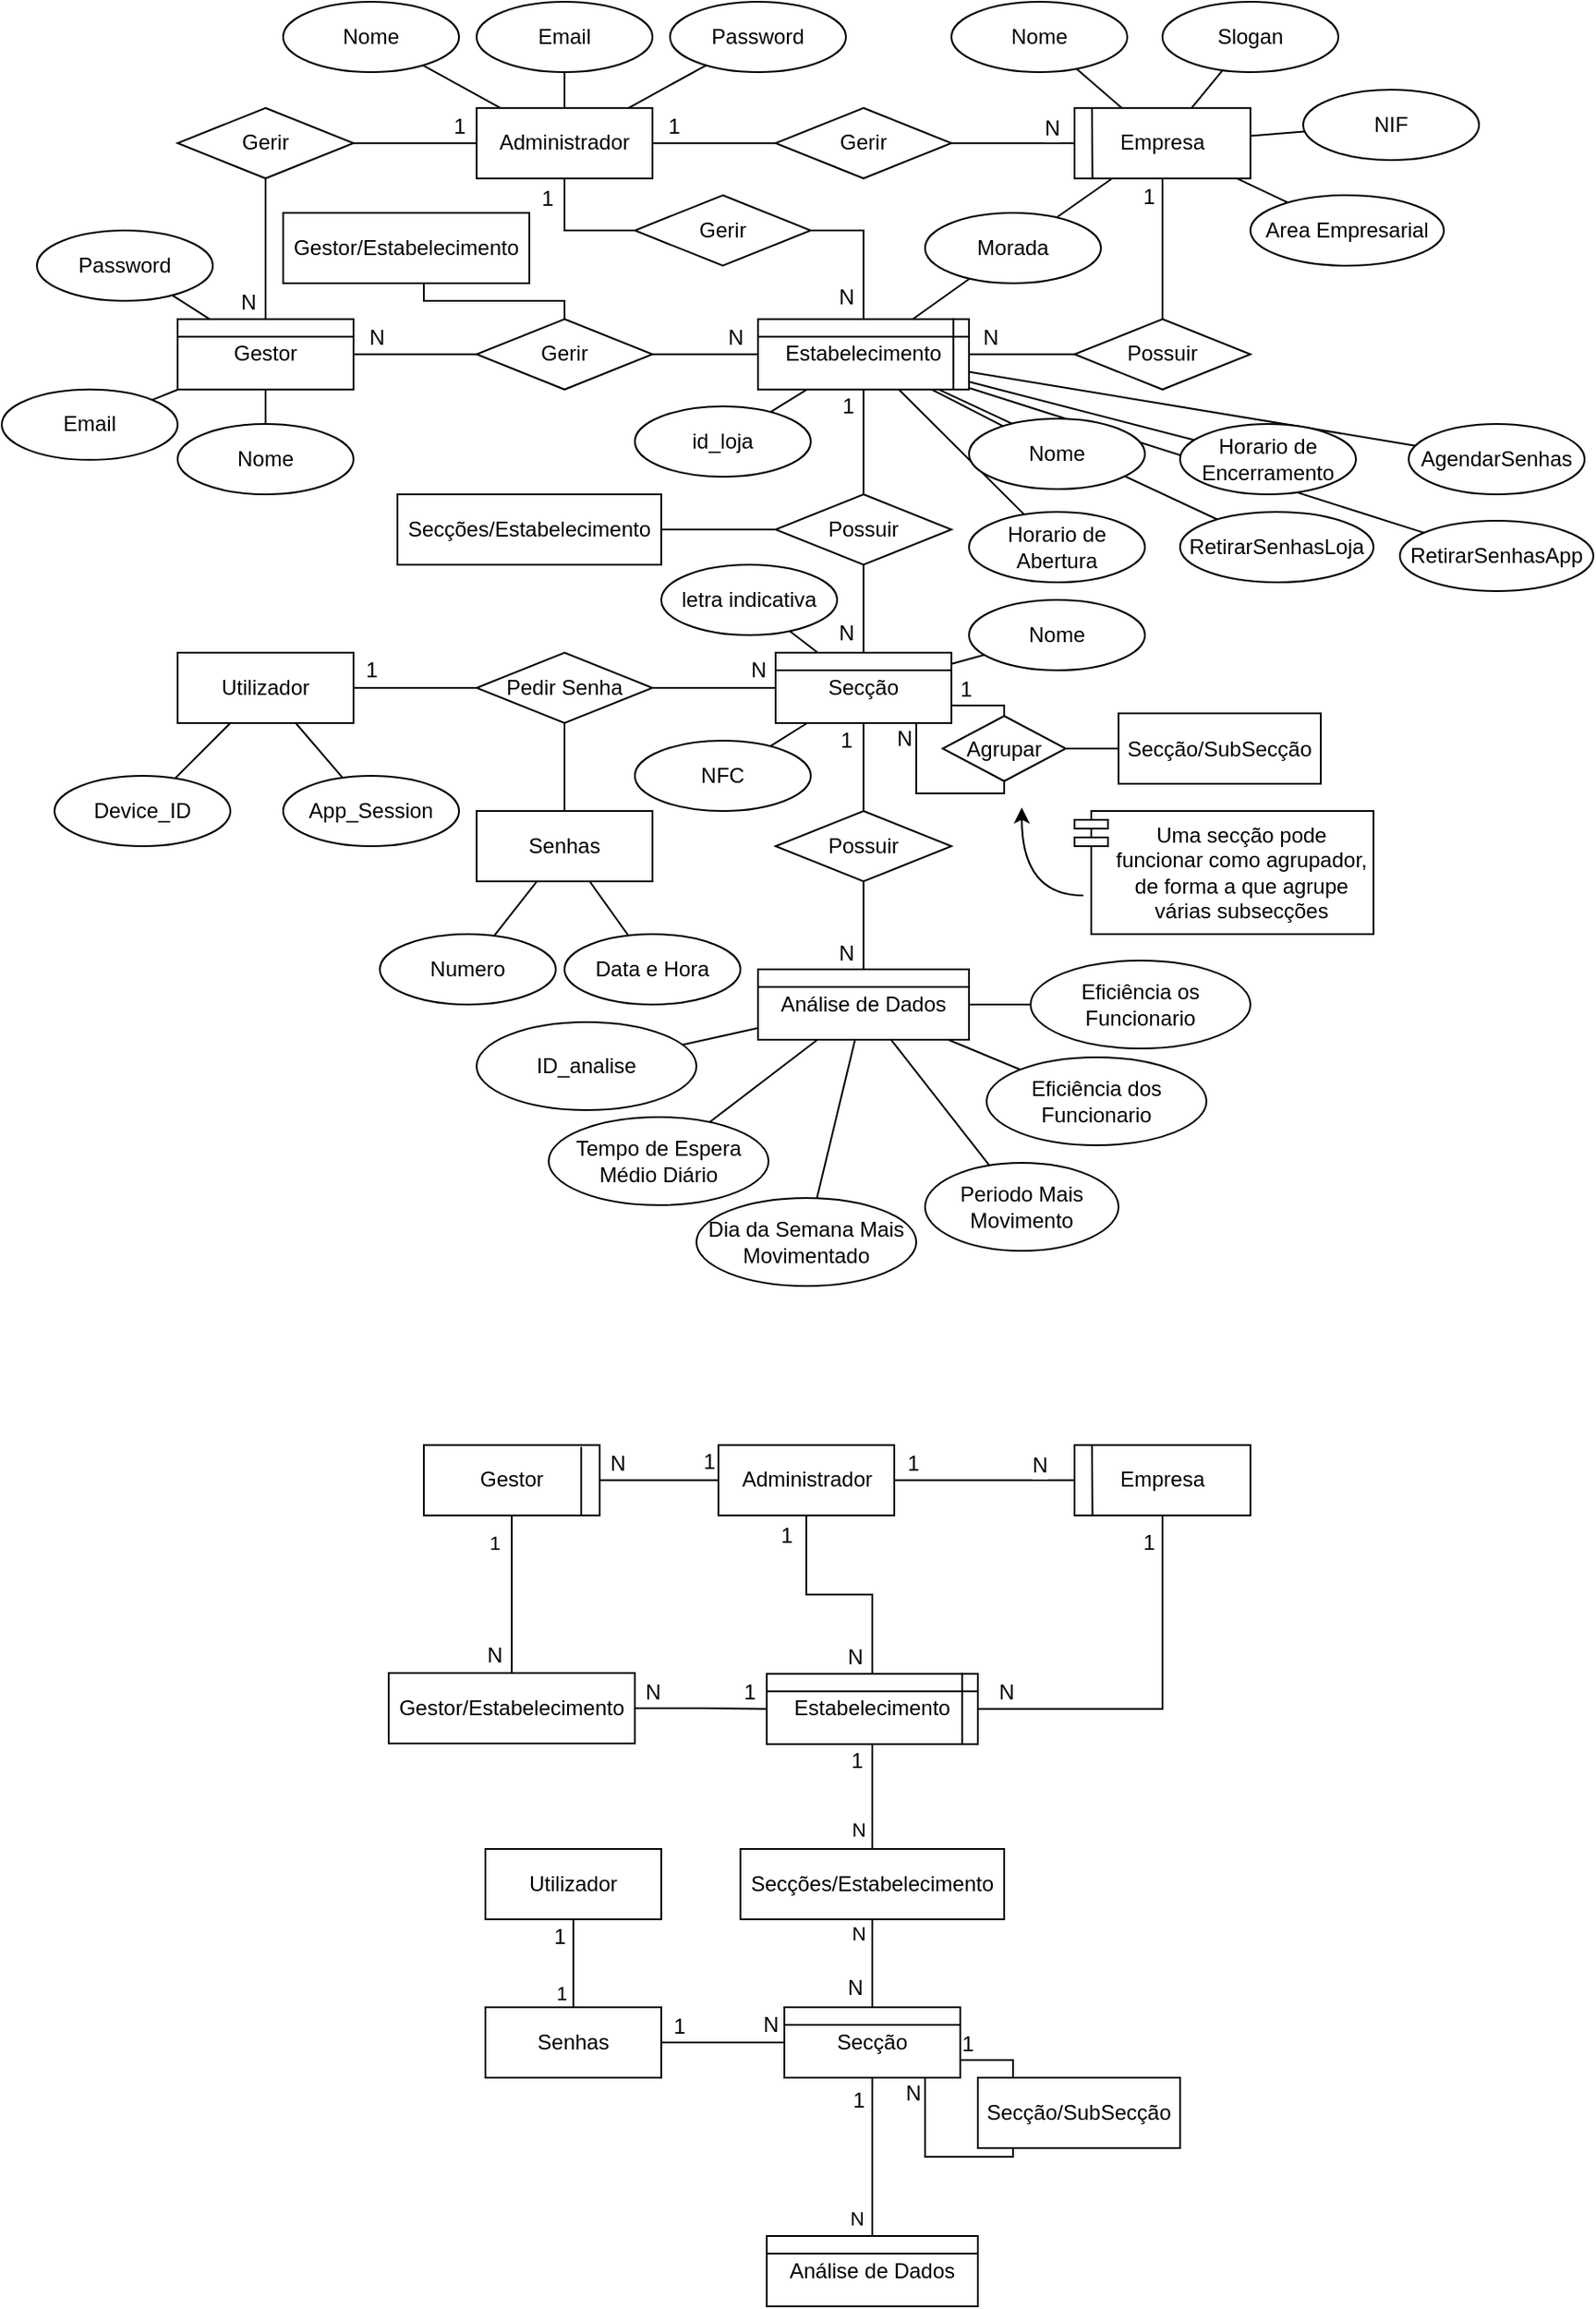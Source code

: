 <mxfile version="22.1.9" type="device">
  <diagram name="Página-1" id="NOuatILEwuTwE6gYMlkE">
    <mxGraphModel dx="1420" dy="758" grid="1" gridSize="10" guides="1" tooltips="1" connect="1" arrows="1" fold="1" page="1" pageScale="1" pageWidth="1169" pageHeight="1654" math="0" shadow="0">
      <root>
        <mxCell id="0" />
        <mxCell id="1" parent="0" />
        <mxCell id="40a3CQeEdQRSA39760IF-2" style="rounded=0;orthogonalLoop=1;jettySize=auto;html=1;endArrow=none;endFill=0;" parent="1" source="yQDmS5JLoApgv4LuObtM-1" target="40a3CQeEdQRSA39760IF-1" edge="1">
          <mxGeometry relative="1" as="geometry" />
        </mxCell>
        <mxCell id="40a3CQeEdQRSA39760IF-4" style="rounded=0;orthogonalLoop=1;jettySize=auto;html=1;endArrow=none;endFill=0;" parent="1" source="yQDmS5JLoApgv4LuObtM-1" target="40a3CQeEdQRSA39760IF-3" edge="1">
          <mxGeometry relative="1" as="geometry" />
        </mxCell>
        <mxCell id="yQDmS5JLoApgv4LuObtM-1" value="Gestor" style="whiteSpace=wrap;html=1;align=center;" parent="1" vertex="1">
          <mxGeometry x="240" y="250.4" width="100" height="40" as="geometry" />
        </mxCell>
        <mxCell id="40a3CQeEdQRSA39760IF-15" style="rounded=0;orthogonalLoop=1;jettySize=auto;html=1;endArrow=none;endFill=0;" parent="1" source="yQDmS5JLoApgv4LuObtM-2" target="40a3CQeEdQRSA39760IF-14" edge="1">
          <mxGeometry relative="1" as="geometry" />
        </mxCell>
        <mxCell id="mybUD6jqEU3hyF5QfkNe-10" style="rounded=0;orthogonalLoop=1;jettySize=auto;html=1;endArrow=none;endFill=0;" parent="1" source="yQDmS5JLoApgv4LuObtM-2" target="mybUD6jqEU3hyF5QfkNe-9" edge="1">
          <mxGeometry relative="1" as="geometry" />
        </mxCell>
        <mxCell id="SqEPEDOolsHn98omc2Y8-21" style="rounded=0;orthogonalLoop=1;jettySize=auto;html=1;endArrow=none;endFill=0;" parent="1" source="yQDmS5JLoApgv4LuObtM-2" target="SqEPEDOolsHn98omc2Y8-17" edge="1">
          <mxGeometry relative="1" as="geometry" />
        </mxCell>
        <mxCell id="SqEPEDOolsHn98omc2Y8-23" style="rounded=0;orthogonalLoop=1;jettySize=auto;html=1;endArrow=none;endFill=0;" parent="1" source="yQDmS5JLoApgv4LuObtM-2" target="SqEPEDOolsHn98omc2Y8-16" edge="1">
          <mxGeometry relative="1" as="geometry" />
        </mxCell>
        <mxCell id="SqEPEDOolsHn98omc2Y8-24" style="rounded=0;orthogonalLoop=1;jettySize=auto;html=1;endArrow=none;endFill=0;" parent="1" source="yQDmS5JLoApgv4LuObtM-2" target="SqEPEDOolsHn98omc2Y8-20" edge="1">
          <mxGeometry relative="1" as="geometry" />
        </mxCell>
        <mxCell id="SqEPEDOolsHn98omc2Y8-25" style="rounded=0;orthogonalLoop=1;jettySize=auto;html=1;endArrow=none;endFill=0;" parent="1" source="yQDmS5JLoApgv4LuObtM-2" target="SqEPEDOolsHn98omc2Y8-18" edge="1">
          <mxGeometry relative="1" as="geometry" />
        </mxCell>
        <mxCell id="SqEPEDOolsHn98omc2Y8-26" style="rounded=0;orthogonalLoop=1;jettySize=auto;html=1;endArrow=none;endFill=0;" parent="1" source="yQDmS5JLoApgv4LuObtM-2" target="SqEPEDOolsHn98omc2Y8-19" edge="1">
          <mxGeometry relative="1" as="geometry" />
        </mxCell>
        <mxCell id="yQDmS5JLoApgv4LuObtM-2" value="Estabelecimento" style="whiteSpace=wrap;html=1;align=center;" parent="1" vertex="1">
          <mxGeometry x="570" y="250.4" width="120" height="40" as="geometry" />
        </mxCell>
        <mxCell id="yQDmS5JLoApgv4LuObtM-4" style="edgeStyle=orthogonalEdgeStyle;rounded=0;orthogonalLoop=1;jettySize=auto;html=1;exitX=1;exitY=0.5;exitDx=0;exitDy=0;endArrow=none;endFill=0;" parent="1" source="yQDmS5JLoApgv4LuObtM-3" target="yQDmS5JLoApgv4LuObtM-2" edge="1">
          <mxGeometry relative="1" as="geometry" />
        </mxCell>
        <mxCell id="yQDmS5JLoApgv4LuObtM-6" value="&lt;font style=&quot;font-size: 12px;&quot;&gt;N&lt;/font&gt;" style="edgeLabel;html=1;align=center;verticalAlign=middle;resizable=0;points=[];fontSize=12;" parent="yQDmS5JLoApgv4LuObtM-4" vertex="1" connectable="0">
          <mxGeometry x="0.64" y="1" relative="1" as="geometry">
            <mxPoint x="-11" y="2" as="offset" />
          </mxGeometry>
        </mxCell>
        <mxCell id="yQDmS5JLoApgv4LuObtM-3" value="Gerir" style="shape=rhombus;perimeter=rhombusPerimeter;whiteSpace=wrap;html=1;align=center;" parent="1" vertex="1">
          <mxGeometry x="500" y="180" width="100" height="40" as="geometry" />
        </mxCell>
        <mxCell id="NbnM6iB9dF-K6DxLPHh_-2" style="edgeStyle=orthogonalEdgeStyle;rounded=0;orthogonalLoop=1;jettySize=auto;html=1;exitX=0.5;exitY=1;exitDx=0;exitDy=0;endArrow=none;endFill=0;entryX=0;entryY=0.5;entryDx=0;entryDy=0;" parent="1" source="NbnM6iB9dF-K6DxLPHh_-1" target="yQDmS5JLoApgv4LuObtM-3" edge="1">
          <mxGeometry relative="1" as="geometry">
            <Array as="points">
              <mxPoint x="460" y="200" />
            </Array>
          </mxGeometry>
        </mxCell>
        <mxCell id="NbnM6iB9dF-K6DxLPHh_-5" value="1" style="edgeLabel;html=1;align=center;verticalAlign=middle;resizable=0;points=[];fontSize=12;" parent="NbnM6iB9dF-K6DxLPHh_-2" vertex="1" connectable="0">
          <mxGeometry x="-0.69" relative="1" as="geometry">
            <mxPoint x="-10" as="offset" />
          </mxGeometry>
        </mxCell>
        <mxCell id="40a3CQeEdQRSA39760IF-10" style="rounded=0;orthogonalLoop=1;jettySize=auto;html=1;endArrow=none;endFill=0;" parent="1" source="NbnM6iB9dF-K6DxLPHh_-1" target="40a3CQeEdQRSA39760IF-7" edge="1">
          <mxGeometry relative="1" as="geometry" />
        </mxCell>
        <mxCell id="40a3CQeEdQRSA39760IF-11" style="rounded=0;orthogonalLoop=1;jettySize=auto;html=1;endArrow=none;endFill=0;" parent="1" source="NbnM6iB9dF-K6DxLPHh_-1" target="40a3CQeEdQRSA39760IF-9" edge="1">
          <mxGeometry relative="1" as="geometry" />
        </mxCell>
        <mxCell id="40a3CQeEdQRSA39760IF-12" style="rounded=0;orthogonalLoop=1;jettySize=auto;html=1;endArrow=none;endFill=0;" parent="1" source="NbnM6iB9dF-K6DxLPHh_-1" target="40a3CQeEdQRSA39760IF-8" edge="1">
          <mxGeometry relative="1" as="geometry" />
        </mxCell>
        <mxCell id="NbnM6iB9dF-K6DxLPHh_-1" value="Administrador" style="whiteSpace=wrap;html=1;align=center;" parent="1" vertex="1">
          <mxGeometry x="410" y="130.4" width="100" height="40" as="geometry" />
        </mxCell>
        <mxCell id="mybUD6jqEU3hyF5QfkNe-2" style="rounded=0;orthogonalLoop=1;jettySize=auto;html=1;endArrow=none;endFill=0;" parent="1" source="NbnM6iB9dF-K6DxLPHh_-7" target="mybUD6jqEU3hyF5QfkNe-1" edge="1">
          <mxGeometry relative="1" as="geometry" />
        </mxCell>
        <mxCell id="mybUD6jqEU3hyF5QfkNe-4" style="rounded=0;orthogonalLoop=1;jettySize=auto;html=1;endArrow=none;endFill=0;" parent="1" source="NbnM6iB9dF-K6DxLPHh_-7" target="mybUD6jqEU3hyF5QfkNe-3" edge="1">
          <mxGeometry relative="1" as="geometry" />
        </mxCell>
        <mxCell id="mybUD6jqEU3hyF5QfkNe-6" style="rounded=0;orthogonalLoop=1;jettySize=auto;html=1;endArrow=none;endFill=0;" parent="1" source="NbnM6iB9dF-K6DxLPHh_-7" target="mybUD6jqEU3hyF5QfkNe-5" edge="1">
          <mxGeometry relative="1" as="geometry" />
        </mxCell>
        <mxCell id="mybUD6jqEU3hyF5QfkNe-8" style="rounded=0;orthogonalLoop=1;jettySize=auto;html=1;endArrow=none;endFill=0;" parent="1" source="NbnM6iB9dF-K6DxLPHh_-7" target="mybUD6jqEU3hyF5QfkNe-7" edge="1">
          <mxGeometry relative="1" as="geometry" />
        </mxCell>
        <mxCell id="mybUD6jqEU3hyF5QfkNe-11" style="rounded=0;orthogonalLoop=1;jettySize=auto;html=1;endArrow=none;endFill=0;" parent="1" source="NbnM6iB9dF-K6DxLPHh_-7" target="mybUD6jqEU3hyF5QfkNe-9" edge="1">
          <mxGeometry relative="1" as="geometry" />
        </mxCell>
        <mxCell id="NbnM6iB9dF-K6DxLPHh_-7" value="Empresa" style="whiteSpace=wrap;html=1;align=center;" parent="1" vertex="1">
          <mxGeometry x="750" y="130.4" width="100" height="40" as="geometry" />
        </mxCell>
        <mxCell id="NbnM6iB9dF-K6DxLPHh_-9" style="edgeStyle=orthogonalEdgeStyle;rounded=0;orthogonalLoop=1;jettySize=auto;html=1;exitX=1;exitY=0.5;exitDx=0;exitDy=0;endArrow=none;endFill=0;" parent="1" source="NbnM6iB9dF-K6DxLPHh_-8" target="NbnM6iB9dF-K6DxLPHh_-7" edge="1">
          <mxGeometry relative="1" as="geometry" />
        </mxCell>
        <mxCell id="NbnM6iB9dF-K6DxLPHh_-12" value="N" style="edgeLabel;html=1;align=center;verticalAlign=middle;resizable=0;points=[];fontSize=12;" parent="NbnM6iB9dF-K6DxLPHh_-9" vertex="1" connectable="0">
          <mxGeometry x="0.543" relative="1" as="geometry">
            <mxPoint x="3" y="-9" as="offset" />
          </mxGeometry>
        </mxCell>
        <mxCell id="NbnM6iB9dF-K6DxLPHh_-10" style="edgeStyle=orthogonalEdgeStyle;rounded=0;orthogonalLoop=1;jettySize=auto;html=1;exitX=0;exitY=0.5;exitDx=0;exitDy=0;endArrow=none;endFill=0;" parent="1" source="NbnM6iB9dF-K6DxLPHh_-8" target="NbnM6iB9dF-K6DxLPHh_-1" edge="1">
          <mxGeometry relative="1" as="geometry" />
        </mxCell>
        <mxCell id="NbnM6iB9dF-K6DxLPHh_-11" value="1" style="edgeLabel;html=1;align=center;verticalAlign=middle;resizable=0;points=[];fontSize=12;" parent="NbnM6iB9dF-K6DxLPHh_-10" vertex="1" connectable="0">
          <mxGeometry x="0.657" y="-2" relative="1" as="geometry">
            <mxPoint y="-8" as="offset" />
          </mxGeometry>
        </mxCell>
        <mxCell id="NbnM6iB9dF-K6DxLPHh_-8" value="Gerir" style="shape=rhombus;perimeter=rhombusPerimeter;whiteSpace=wrap;html=1;align=center;" parent="1" vertex="1">
          <mxGeometry x="580" y="130.4" width="100" height="40" as="geometry" />
        </mxCell>
        <mxCell id="NbnM6iB9dF-K6DxLPHh_-13" value="" style="endArrow=none;html=1;rounded=0;edgeStyle=orthogonalEdgeStyle;exitX=0.099;exitY=-0.01;exitDx=0;exitDy=0;exitPerimeter=0;entryX=0.102;entryY=0.99;entryDx=0;entryDy=0;entryPerimeter=0;" parent="1" source="NbnM6iB9dF-K6DxLPHh_-7" target="NbnM6iB9dF-K6DxLPHh_-7" edge="1">
          <mxGeometry relative="1" as="geometry">
            <mxPoint x="730" y="230.4" as="sourcePoint" />
            <mxPoint x="890" y="230.4" as="targetPoint" />
          </mxGeometry>
        </mxCell>
        <mxCell id="NbnM6iB9dF-K6DxLPHh_-15" style="edgeStyle=orthogonalEdgeStyle;rounded=0;orthogonalLoop=1;jettySize=auto;html=1;exitX=0.5;exitY=0;exitDx=0;exitDy=0;endArrow=none;endFill=0;" parent="1" source="NbnM6iB9dF-K6DxLPHh_-14" target="NbnM6iB9dF-K6DxLPHh_-7" edge="1">
          <mxGeometry relative="1" as="geometry" />
        </mxCell>
        <mxCell id="NbnM6iB9dF-K6DxLPHh_-19" value="&lt;font style=&quot;font-size: 12px;&quot;&gt;1&lt;/font&gt;" style="edgeLabel;html=1;align=center;verticalAlign=middle;resizable=0;points=[];fontSize=12;" parent="NbnM6iB9dF-K6DxLPHh_-15" vertex="1" connectable="0">
          <mxGeometry x="0.811" relative="1" as="geometry">
            <mxPoint x="-8" y="3" as="offset" />
          </mxGeometry>
        </mxCell>
        <mxCell id="NbnM6iB9dF-K6DxLPHh_-16" style="edgeStyle=orthogonalEdgeStyle;rounded=0;orthogonalLoop=1;jettySize=auto;html=1;exitX=0;exitY=0.5;exitDx=0;exitDy=0;endArrow=none;endFill=0;" parent="1" source="NbnM6iB9dF-K6DxLPHh_-14" target="yQDmS5JLoApgv4LuObtM-2" edge="1">
          <mxGeometry relative="1" as="geometry" />
        </mxCell>
        <mxCell id="NbnM6iB9dF-K6DxLPHh_-18" value="&lt;font style=&quot;font-size: 12px;&quot;&gt;N&lt;/font&gt;" style="edgeLabel;html=1;align=center;verticalAlign=middle;resizable=0;points=[];fontSize=12;" parent="NbnM6iB9dF-K6DxLPHh_-16" vertex="1" connectable="0">
          <mxGeometry x="0.604" y="-1" relative="1" as="geometry">
            <mxPoint y="-9" as="offset" />
          </mxGeometry>
        </mxCell>
        <mxCell id="NbnM6iB9dF-K6DxLPHh_-14" value="Possuir" style="shape=rhombus;perimeter=rhombusPerimeter;whiteSpace=wrap;html=1;align=center;" parent="1" vertex="1">
          <mxGeometry x="750" y="250.4" width="100" height="40" as="geometry" />
        </mxCell>
        <mxCell id="NbnM6iB9dF-K6DxLPHh_-21" value="" style="endArrow=none;html=1;rounded=0;edgeStyle=orthogonalEdgeStyle;exitX=0.926;exitY=-0.013;exitDx=0;exitDy=0;exitPerimeter=0;entryX=0.926;entryY=0.993;entryDx=0;entryDy=0;entryPerimeter=0;" parent="1" source="yQDmS5JLoApgv4LuObtM-2" target="yQDmS5JLoApgv4LuObtM-2" edge="1">
          <mxGeometry relative="1" as="geometry">
            <mxPoint x="680" y="310" as="sourcePoint" />
            <mxPoint x="840" y="310" as="targetPoint" />
          </mxGeometry>
        </mxCell>
        <mxCell id="3HNFLqr0ADHasD_iGyik-1" style="edgeStyle=orthogonalEdgeStyle;rounded=0;orthogonalLoop=1;jettySize=auto;html=1;exitX=1;exitY=0.75;exitDx=0;exitDy=0;entryX=0.5;entryY=0;entryDx=0;entryDy=0;endArrow=none;endFill=0;" parent="1" source="NbnM6iB9dF-K6DxLPHh_-22" target="3HNFLqr0ADHasD_iGyik-4" edge="1">
          <mxGeometry relative="1" as="geometry">
            <mxPoint x="720" y="520" as="targetPoint" />
            <Array as="points">
              <mxPoint x="710" y="470" />
              <mxPoint x="710" y="500" />
            </Array>
          </mxGeometry>
        </mxCell>
        <mxCell id="_sjUYLzOShv_BYqPr86n-129" value="&lt;font style=&quot;font-size: 12px;&quot;&gt;1&lt;/font&gt;" style="edgeLabel;html=1;align=center;verticalAlign=middle;resizable=0;points=[];" parent="3HNFLqr0ADHasD_iGyik-1" vertex="1" connectable="0">
          <mxGeometry x="-0.76" y="1" relative="1" as="geometry">
            <mxPoint x="-2" y="-8" as="offset" />
          </mxGeometry>
        </mxCell>
        <mxCell id="mybUD6jqEU3hyF5QfkNe-13" style="rounded=0;orthogonalLoop=1;jettySize=auto;html=1;endArrow=none;endFill=0;" parent="1" source="NbnM6iB9dF-K6DxLPHh_-22" target="mybUD6jqEU3hyF5QfkNe-12" edge="1">
          <mxGeometry relative="1" as="geometry" />
        </mxCell>
        <mxCell id="mybUD6jqEU3hyF5QfkNe-15" style="rounded=0;orthogonalLoop=1;jettySize=auto;html=1;endArrow=none;endFill=0;" parent="1" source="NbnM6iB9dF-K6DxLPHh_-22" target="mybUD6jqEU3hyF5QfkNe-14" edge="1">
          <mxGeometry relative="1" as="geometry" />
        </mxCell>
        <mxCell id="mybUD6jqEU3hyF5QfkNe-17" style="rounded=0;orthogonalLoop=1;jettySize=auto;html=1;endArrow=none;endFill=0;" parent="1" source="NbnM6iB9dF-K6DxLPHh_-22" target="mybUD6jqEU3hyF5QfkNe-16" edge="1">
          <mxGeometry relative="1" as="geometry" />
        </mxCell>
        <mxCell id="NbnM6iB9dF-K6DxLPHh_-22" value="Secção" style="whiteSpace=wrap;html=1;align=center;" parent="1" vertex="1">
          <mxGeometry x="580" y="440" width="100" height="40" as="geometry" />
        </mxCell>
        <mxCell id="NbnM6iB9dF-K6DxLPHh_-24" style="edgeStyle=orthogonalEdgeStyle;rounded=0;orthogonalLoop=1;jettySize=auto;html=1;exitX=0.5;exitY=0;exitDx=0;exitDy=0;endArrow=none;endFill=0;" parent="1" source="NbnM6iB9dF-K6DxLPHh_-23" target="yQDmS5JLoApgv4LuObtM-2" edge="1">
          <mxGeometry relative="1" as="geometry" />
        </mxCell>
        <mxCell id="NbnM6iB9dF-K6DxLPHh_-26" value="1" style="edgeLabel;html=1;align=center;verticalAlign=middle;resizable=0;points=[];fontSize=12;" parent="NbnM6iB9dF-K6DxLPHh_-24" vertex="1" connectable="0">
          <mxGeometry x="0.688" relative="1" as="geometry">
            <mxPoint x="-9" as="offset" />
          </mxGeometry>
        </mxCell>
        <mxCell id="NbnM6iB9dF-K6DxLPHh_-25" style="edgeStyle=orthogonalEdgeStyle;rounded=0;orthogonalLoop=1;jettySize=auto;html=1;exitX=0.5;exitY=1;exitDx=0;exitDy=0;endArrow=none;endFill=0;" parent="1" source="NbnM6iB9dF-K6DxLPHh_-23" target="NbnM6iB9dF-K6DxLPHh_-22" edge="1">
          <mxGeometry relative="1" as="geometry" />
        </mxCell>
        <mxCell id="NbnM6iB9dF-K6DxLPHh_-27" value="N" style="edgeLabel;html=1;align=center;verticalAlign=middle;resizable=0;points=[];fontSize=12;" parent="NbnM6iB9dF-K6DxLPHh_-25" vertex="1" connectable="0">
          <mxGeometry x="0.576" y="-1" relative="1" as="geometry">
            <mxPoint x="-9" y="-1" as="offset" />
          </mxGeometry>
        </mxCell>
        <mxCell id="-zqfhYoR-5PA2XMImROz-2" style="edgeStyle=orthogonalEdgeStyle;rounded=0;orthogonalLoop=1;jettySize=auto;html=1;exitX=0;exitY=0.5;exitDx=0;exitDy=0;endArrow=none;endFill=0;" parent="1" source="NbnM6iB9dF-K6DxLPHh_-23" target="-zqfhYoR-5PA2XMImROz-1" edge="1">
          <mxGeometry relative="1" as="geometry" />
        </mxCell>
        <mxCell id="NbnM6iB9dF-K6DxLPHh_-23" value="Possuir" style="shape=rhombus;perimeter=rhombusPerimeter;whiteSpace=wrap;html=1;align=center;" parent="1" vertex="1">
          <mxGeometry x="580" y="350" width="100" height="40" as="geometry" />
        </mxCell>
        <mxCell id="mybUD6jqEU3hyF5QfkNe-19" style="rounded=0;orthogonalLoop=1;jettySize=auto;html=1;endArrow=none;endFill=0;" parent="1" source="NbnM6iB9dF-K6DxLPHh_-47" target="mybUD6jqEU3hyF5QfkNe-18" edge="1">
          <mxGeometry relative="1" as="geometry" />
        </mxCell>
        <mxCell id="mybUD6jqEU3hyF5QfkNe-21" style="rounded=0;orthogonalLoop=1;jettySize=auto;html=1;endArrow=none;endFill=0;" parent="1" source="NbnM6iB9dF-K6DxLPHh_-47" target="mybUD6jqEU3hyF5QfkNe-20" edge="1">
          <mxGeometry relative="1" as="geometry" />
        </mxCell>
        <mxCell id="NbnM6iB9dF-K6DxLPHh_-47" value="Senhas" style="whiteSpace=wrap;html=1;align=center;" parent="1" vertex="1">
          <mxGeometry x="410" y="530" width="100" height="40" as="geometry" />
        </mxCell>
        <mxCell id="NbnM6iB9dF-K6DxLPHh_-49" style="edgeStyle=orthogonalEdgeStyle;rounded=0;orthogonalLoop=1;jettySize=auto;html=1;endArrow=none;endFill=0;exitX=0.5;exitY=1;exitDx=0;exitDy=0;" parent="1" source="pV0ca6-qCDErJuuyu0tn-1" target="NbnM6iB9dF-K6DxLPHh_-47" edge="1">
          <mxGeometry relative="1" as="geometry">
            <mxPoint x="300" y="360" as="sourcePoint" />
          </mxGeometry>
        </mxCell>
        <mxCell id="3HNFLqr0ADHasD_iGyik-7" style="edgeStyle=orthogonalEdgeStyle;rounded=0;orthogonalLoop=1;jettySize=auto;html=1;exitX=1;exitY=0.5;exitDx=0;exitDy=0;endArrow=none;endFill=0;" parent="1" source="kPfMmuQyJ7TQgesJQ0iN-1" target="NbnM6iB9dF-K6DxLPHh_-1" edge="1">
          <mxGeometry relative="1" as="geometry" />
        </mxCell>
        <mxCell id="3HNFLqr0ADHasD_iGyik-11" value="1" style="edgeLabel;html=1;align=center;verticalAlign=middle;resizable=0;points=[];fontSize=12;" parent="3HNFLqr0ADHasD_iGyik-7" vertex="1" connectable="0">
          <mxGeometry x="0.604" relative="1" as="geometry">
            <mxPoint x="4" y="-10" as="offset" />
          </mxGeometry>
        </mxCell>
        <mxCell id="kPfMmuQyJ7TQgesJQ0iN-1" value="Gerir" style="shape=rhombus;perimeter=rhombusPerimeter;whiteSpace=wrap;html=1;align=center;" parent="1" vertex="1">
          <mxGeometry x="240" y="130.4" width="100" height="40" as="geometry" />
        </mxCell>
        <mxCell id="kPfMmuQyJ7TQgesJQ0iN-2" style="edgeStyle=orthogonalEdgeStyle;rounded=0;orthogonalLoop=1;jettySize=auto;html=1;exitX=0.5;exitY=1;exitDx=0;exitDy=0;endArrow=none;endFill=0;" parent="1" source="kPfMmuQyJ7TQgesJQ0iN-1" target="yQDmS5JLoApgv4LuObtM-1" edge="1">
          <mxGeometry relative="1" as="geometry">
            <mxPoint x="420" y="280" as="sourcePoint" />
            <mxPoint x="350" y="280" as="targetPoint" />
          </mxGeometry>
        </mxCell>
        <mxCell id="kPfMmuQyJ7TQgesJQ0iN-3" value="&lt;font style=&quot;font-size: 12px;&quot;&gt;N&lt;/font&gt;" style="edgeLabel;html=1;align=center;verticalAlign=middle;resizable=0;points=[];fontSize=12;" parent="kPfMmuQyJ7TQgesJQ0iN-2" vertex="1" connectable="0">
          <mxGeometry x="0.523" y="-1" relative="1" as="geometry">
            <mxPoint x="-9" y="9" as="offset" />
          </mxGeometry>
        </mxCell>
        <mxCell id="pV0ca6-qCDErJuuyu0tn-3" style="edgeStyle=orthogonalEdgeStyle;rounded=0;orthogonalLoop=1;jettySize=auto;html=1;exitX=1;exitY=0.5;exitDx=0;exitDy=0;endArrow=none;endFill=0;" parent="1" source="pV0ca6-qCDErJuuyu0tn-1" target="NbnM6iB9dF-K6DxLPHh_-22" edge="1">
          <mxGeometry relative="1" as="geometry" />
        </mxCell>
        <mxCell id="pV0ca6-qCDErJuuyu0tn-5" value="N" style="edgeLabel;html=1;align=center;verticalAlign=middle;resizable=0;points=[];fontSize=12;" parent="pV0ca6-qCDErJuuyu0tn-3" vertex="1" connectable="0">
          <mxGeometry x="0.66" relative="1" as="geometry">
            <mxPoint x="2" y="-10" as="offset" />
          </mxGeometry>
        </mxCell>
        <mxCell id="pV0ca6-qCDErJuuyu0tn-4" style="edgeStyle=orthogonalEdgeStyle;rounded=0;orthogonalLoop=1;jettySize=auto;html=1;exitX=0;exitY=0.5;exitDx=0;exitDy=0;endArrow=none;endFill=0;" parent="1" source="pV0ca6-qCDErJuuyu0tn-1" target="pV0ca6-qCDErJuuyu0tn-2" edge="1">
          <mxGeometry relative="1" as="geometry" />
        </mxCell>
        <mxCell id="pV0ca6-qCDErJuuyu0tn-6" value="1" style="edgeLabel;html=1;align=center;verticalAlign=middle;resizable=0;points=[];fontSize=12;" parent="pV0ca6-qCDErJuuyu0tn-4" vertex="1" connectable="0">
          <mxGeometry x="0.587" y="-1" relative="1" as="geometry">
            <mxPoint x="-5" y="-9" as="offset" />
          </mxGeometry>
        </mxCell>
        <mxCell id="pV0ca6-qCDErJuuyu0tn-1" value="Pedir Senha" style="shape=rhombus;perimeter=rhombusPerimeter;whiteSpace=wrap;html=1;align=center;" parent="1" vertex="1">
          <mxGeometry x="410" y="440" width="100" height="40" as="geometry" />
        </mxCell>
        <mxCell id="mybUD6jqEU3hyF5QfkNe-26" style="rounded=0;orthogonalLoop=1;jettySize=auto;html=1;endArrow=none;endFill=0;" parent="1" source="pV0ca6-qCDErJuuyu0tn-2" target="mybUD6jqEU3hyF5QfkNe-25" edge="1">
          <mxGeometry relative="1" as="geometry" />
        </mxCell>
        <mxCell id="pV0ca6-qCDErJuuyu0tn-2" value="Utilizador" style="whiteSpace=wrap;html=1;align=center;" parent="1" vertex="1">
          <mxGeometry x="240" y="440" width="100" height="40" as="geometry" />
        </mxCell>
        <mxCell id="mybUD6jqEU3hyF5QfkNe-28" style="rounded=0;orthogonalLoop=1;jettySize=auto;html=1;endArrow=none;endFill=0;" parent="1" source="pV0ca6-qCDErJuuyu0tn-14" target="mybUD6jqEU3hyF5QfkNe-27" edge="1">
          <mxGeometry relative="1" as="geometry" />
        </mxCell>
        <mxCell id="mybUD6jqEU3hyF5QfkNe-34" style="rounded=0;orthogonalLoop=1;jettySize=auto;html=1;endArrow=none;endFill=0;" parent="1" source="pV0ca6-qCDErJuuyu0tn-14" target="mybUD6jqEU3hyF5QfkNe-33" edge="1">
          <mxGeometry relative="1" as="geometry" />
        </mxCell>
        <mxCell id="SqEPEDOolsHn98omc2Y8-2" style="rounded=0;orthogonalLoop=1;jettySize=auto;html=1;endArrow=none;endFill=0;" parent="1" source="pV0ca6-qCDErJuuyu0tn-14" target="SqEPEDOolsHn98omc2Y8-1" edge="1">
          <mxGeometry relative="1" as="geometry" />
        </mxCell>
        <mxCell id="SqEPEDOolsHn98omc2Y8-4" style="rounded=0;orthogonalLoop=1;jettySize=auto;html=1;endArrow=none;endFill=0;" parent="1" source="pV0ca6-qCDErJuuyu0tn-14" target="SqEPEDOolsHn98omc2Y8-3" edge="1">
          <mxGeometry relative="1" as="geometry" />
        </mxCell>
        <mxCell id="SqEPEDOolsHn98omc2Y8-6" style="rounded=0;orthogonalLoop=1;jettySize=auto;html=1;endArrow=none;endFill=0;" parent="1" source="pV0ca6-qCDErJuuyu0tn-14" target="SqEPEDOolsHn98omc2Y8-5" edge="1">
          <mxGeometry relative="1" as="geometry" />
        </mxCell>
        <mxCell id="-zqfhYoR-5PA2XMImROz-10" style="rounded=0;orthogonalLoop=1;jettySize=auto;html=1;endArrow=none;endFill=0;" parent="1" source="pV0ca6-qCDErJuuyu0tn-14" target="-zqfhYoR-5PA2XMImROz-9" edge="1">
          <mxGeometry relative="1" as="geometry" />
        </mxCell>
        <mxCell id="pV0ca6-qCDErJuuyu0tn-14" value="Análise de Dados" style="whiteSpace=wrap;html=1;align=center;" parent="1" vertex="1">
          <mxGeometry x="570" y="620" width="120" height="40" as="geometry" />
        </mxCell>
        <mxCell id="pV0ca6-qCDErJuuyu0tn-16" style="edgeStyle=orthogonalEdgeStyle;rounded=0;orthogonalLoop=1;jettySize=auto;html=1;exitX=0.5;exitY=1;exitDx=0;exitDy=0;endArrow=none;endFill=0;" parent="1" source="pV0ca6-qCDErJuuyu0tn-15" target="pV0ca6-qCDErJuuyu0tn-14" edge="1">
          <mxGeometry relative="1" as="geometry" />
        </mxCell>
        <mxCell id="-zqfhYoR-5PA2XMImROz-5" value="N" style="edgeLabel;html=1;align=center;verticalAlign=middle;resizable=0;points=[];fontSize=12;" parent="pV0ca6-qCDErJuuyu0tn-16" vertex="1" connectable="0">
          <mxGeometry x="0.693" y="-1" relative="1" as="geometry">
            <mxPoint x="-9" y="-2" as="offset" />
          </mxGeometry>
        </mxCell>
        <mxCell id="pV0ca6-qCDErJuuyu0tn-17" style="edgeStyle=orthogonalEdgeStyle;rounded=0;orthogonalLoop=1;jettySize=auto;html=1;exitX=0.5;exitY=0;exitDx=0;exitDy=0;endArrow=none;endFill=0;" parent="1" source="pV0ca6-qCDErJuuyu0tn-15" target="NbnM6iB9dF-K6DxLPHh_-22" edge="1">
          <mxGeometry relative="1" as="geometry" />
        </mxCell>
        <mxCell id="-zqfhYoR-5PA2XMImROz-7" value="1" style="edgeLabel;html=1;align=center;verticalAlign=middle;resizable=0;points=[];fontSize=12;" parent="pV0ca6-qCDErJuuyu0tn-17" vertex="1" connectable="0">
          <mxGeometry x="0.716" relative="1" as="geometry">
            <mxPoint x="-10" y="3" as="offset" />
          </mxGeometry>
        </mxCell>
        <mxCell id="pV0ca6-qCDErJuuyu0tn-15" value="Possuir" style="shape=rhombus;perimeter=rhombusPerimeter;whiteSpace=wrap;html=1;align=center;" parent="1" vertex="1">
          <mxGeometry x="580" y="530" width="100" height="40" as="geometry" />
        </mxCell>
        <mxCell id="3HNFLqr0ADHasD_iGyik-5" style="edgeStyle=orthogonalEdgeStyle;rounded=0;orthogonalLoop=1;jettySize=auto;html=1;exitX=0.5;exitY=1;exitDx=0;exitDy=0;endArrow=none;endFill=0;" parent="1" source="3HNFLqr0ADHasD_iGyik-4" target="NbnM6iB9dF-K6DxLPHh_-22" edge="1">
          <mxGeometry relative="1" as="geometry">
            <Array as="points">
              <mxPoint x="710" y="520" />
              <mxPoint x="660" y="520" />
            </Array>
            <mxPoint x="710" y="506" as="sourcePoint" />
            <mxPoint x="660" y="473" as="targetPoint" />
          </mxGeometry>
        </mxCell>
        <mxCell id="3HNFLqr0ADHasD_iGyik-6" value="N" style="edgeLabel;html=1;align=center;verticalAlign=middle;resizable=0;points=[];fontSize=12;" parent="3HNFLqr0ADHasD_iGyik-5" vertex="1" connectable="0">
          <mxGeometry x="0.823" y="1" relative="1" as="geometry">
            <mxPoint x="-6" as="offset" />
          </mxGeometry>
        </mxCell>
        <mxCell id="_sjUYLzOShv_BYqPr86n-138" style="edgeStyle=orthogonalEdgeStyle;rounded=0;orthogonalLoop=1;jettySize=auto;html=1;exitX=1;exitY=0.5;exitDx=0;exitDy=0;endArrow=none;endFill=0;" parent="1" source="3HNFLqr0ADHasD_iGyik-4" edge="1">
          <mxGeometry relative="1" as="geometry">
            <mxPoint x="780" y="494.667" as="targetPoint" />
          </mxGeometry>
        </mxCell>
        <mxCell id="3HNFLqr0ADHasD_iGyik-4" value="Agrupar" style="shape=rhombus;perimeter=rhombusPerimeter;whiteSpace=wrap;html=1;align=center;" parent="1" vertex="1">
          <mxGeometry x="675" y="476" width="70" height="37" as="geometry" />
        </mxCell>
        <mxCell id="3HNFLqr0ADHasD_iGyik-9" style="edgeStyle=orthogonalEdgeStyle;rounded=0;orthogonalLoop=1;jettySize=auto;html=1;exitX=1;exitY=0.5;exitDx=0;exitDy=0;endArrow=none;endFill=0;" parent="1" source="3HNFLqr0ADHasD_iGyik-8" target="yQDmS5JLoApgv4LuObtM-2" edge="1">
          <mxGeometry relative="1" as="geometry" />
        </mxCell>
        <mxCell id="3HNFLqr0ADHasD_iGyik-12" value="N" style="edgeLabel;html=1;align=center;verticalAlign=middle;resizable=0;points=[];fontSize=12;" parent="3HNFLqr0ADHasD_iGyik-9" vertex="1" connectable="0">
          <mxGeometry x="0.561" relative="1" as="geometry">
            <mxPoint y="-10" as="offset" />
          </mxGeometry>
        </mxCell>
        <mxCell id="3HNFLqr0ADHasD_iGyik-10" style="edgeStyle=orthogonalEdgeStyle;rounded=0;orthogonalLoop=1;jettySize=auto;html=1;exitX=0;exitY=0.5;exitDx=0;exitDy=0;endArrow=none;endFill=0;" parent="1" source="3HNFLqr0ADHasD_iGyik-8" target="yQDmS5JLoApgv4LuObtM-1" edge="1">
          <mxGeometry relative="1" as="geometry" />
        </mxCell>
        <mxCell id="3HNFLqr0ADHasD_iGyik-13" value="N" style="edgeLabel;html=1;align=center;verticalAlign=middle;resizable=0;points=[];fontSize=12;" parent="3HNFLqr0ADHasD_iGyik-10" vertex="1" connectable="0">
          <mxGeometry x="0.637" y="-1" relative="1" as="geometry">
            <mxPoint y="-9" as="offset" />
          </mxGeometry>
        </mxCell>
        <mxCell id="3HNFLqr0ADHasD_iGyik-8" value="Gerir" style="shape=rhombus;perimeter=rhombusPerimeter;whiteSpace=wrap;html=1;align=center;" parent="1" vertex="1">
          <mxGeometry x="410" y="250.4" width="100" height="40" as="geometry" />
        </mxCell>
        <mxCell id="3HNFLqr0ADHasD_iGyik-15" value="" style="endArrow=none;html=1;rounded=0;edgeStyle=orthogonalEdgeStyle;entryX=1;entryY=0.25;entryDx=0;entryDy=0;exitX=0;exitY=0.25;exitDx=0;exitDy=0;" parent="1" source="yQDmS5JLoApgv4LuObtM-2" target="yQDmS5JLoApgv4LuObtM-2" edge="1">
          <mxGeometry relative="1" as="geometry">
            <mxPoint x="360" y="230" as="sourcePoint" />
            <mxPoint x="520" y="230" as="targetPoint" />
          </mxGeometry>
        </mxCell>
        <mxCell id="3HNFLqr0ADHasD_iGyik-16" value="" style="endArrow=none;html=1;rounded=0;edgeStyle=orthogonalEdgeStyle;exitX=0;exitY=0.25;exitDx=0;exitDy=0;entryX=1;entryY=0.25;entryDx=0;entryDy=0;" parent="1" source="yQDmS5JLoApgv4LuObtM-1" target="yQDmS5JLoApgv4LuObtM-1" edge="1">
          <mxGeometry relative="1" as="geometry">
            <mxPoint x="260" y="330" as="sourcePoint" />
            <mxPoint x="420" y="330" as="targetPoint" />
          </mxGeometry>
        </mxCell>
        <mxCell id="3HNFLqr0ADHasD_iGyik-17" value="Uma secção pode funcionar como agrupador, de forma a que agrupe várias subsecções" style="shape=module;align=left;spacingLeft=20;align=center;verticalAlign=top;whiteSpace=wrap;html=1;jettyWidth=19;jettyHeight=5;" parent="1" vertex="1">
          <mxGeometry x="750" y="530" width="170" height="70" as="geometry" />
        </mxCell>
        <mxCell id="3HNFLqr0ADHasD_iGyik-18" value="" style="curved=1;endArrow=classic;html=1;rounded=0;edgeStyle=orthogonalEdgeStyle;" parent="1" edge="1">
          <mxGeometry width="50" height="50" relative="1" as="geometry">
            <mxPoint x="755" y="578" as="sourcePoint" />
            <mxPoint x="720" y="528" as="targetPoint" />
            <Array as="points">
              <mxPoint x="720" y="578" />
            </Array>
          </mxGeometry>
        </mxCell>
        <mxCell id="40a3CQeEdQRSA39760IF-1" value="Nome" style="ellipse;whiteSpace=wrap;html=1;align=center;" parent="1" vertex="1">
          <mxGeometry x="240" y="310" width="100" height="40" as="geometry" />
        </mxCell>
        <mxCell id="40a3CQeEdQRSA39760IF-3" value="Email" style="ellipse;whiteSpace=wrap;html=1;align=center;" parent="1" vertex="1">
          <mxGeometry x="140" y="290.4" width="100" height="40" as="geometry" />
        </mxCell>
        <mxCell id="40a3CQeEdQRSA39760IF-6" style="rounded=0;orthogonalLoop=1;jettySize=auto;html=1;endArrow=none;endFill=0;" parent="1" source="40a3CQeEdQRSA39760IF-5" target="yQDmS5JLoApgv4LuObtM-1" edge="1">
          <mxGeometry relative="1" as="geometry" />
        </mxCell>
        <mxCell id="40a3CQeEdQRSA39760IF-5" value="Password" style="ellipse;whiteSpace=wrap;html=1;align=center;" parent="1" vertex="1">
          <mxGeometry x="160" y="200" width="100" height="40" as="geometry" />
        </mxCell>
        <mxCell id="40a3CQeEdQRSA39760IF-7" value="Nome" style="ellipse;whiteSpace=wrap;html=1;align=center;" parent="1" vertex="1">
          <mxGeometry x="300" y="70" width="100" height="40" as="geometry" />
        </mxCell>
        <mxCell id="40a3CQeEdQRSA39760IF-8" value="Email" style="ellipse;whiteSpace=wrap;html=1;align=center;" parent="1" vertex="1">
          <mxGeometry x="410" y="70" width="100" height="40" as="geometry" />
        </mxCell>
        <mxCell id="40a3CQeEdQRSA39760IF-9" value="Password" style="ellipse;whiteSpace=wrap;html=1;align=center;" parent="1" vertex="1">
          <mxGeometry x="520" y="70" width="100" height="40" as="geometry" />
        </mxCell>
        <mxCell id="40a3CQeEdQRSA39760IF-14" value="id_loja" style="ellipse;whiteSpace=wrap;html=1;align=center;" parent="1" vertex="1">
          <mxGeometry x="500" y="300" width="100" height="40" as="geometry" />
        </mxCell>
        <mxCell id="40a3CQeEdQRSA39760IF-16" value="Nome" style="ellipse;whiteSpace=wrap;html=1;align=center;" parent="1" vertex="1">
          <mxGeometry x="690" y="307" width="100" height="40" as="geometry" />
        </mxCell>
        <mxCell id="40a3CQeEdQRSA39760IF-17" style="rounded=0;orthogonalLoop=1;jettySize=auto;html=1;endArrow=none;endFill=0;" parent="1" source="yQDmS5JLoApgv4LuObtM-2" target="40a3CQeEdQRSA39760IF-16" edge="1">
          <mxGeometry relative="1" as="geometry">
            <mxPoint x="630" y="260" as="sourcePoint" />
            <mxPoint x="568" y="323" as="targetPoint" />
          </mxGeometry>
        </mxCell>
        <mxCell id="mybUD6jqEU3hyF5QfkNe-1" value="Nome" style="ellipse;whiteSpace=wrap;html=1;align=center;" parent="1" vertex="1">
          <mxGeometry x="680" y="70" width="100" height="40" as="geometry" />
        </mxCell>
        <mxCell id="mybUD6jqEU3hyF5QfkNe-3" value="Slogan" style="ellipse;whiteSpace=wrap;html=1;align=center;" parent="1" vertex="1">
          <mxGeometry x="800" y="70" width="100" height="40" as="geometry" />
        </mxCell>
        <mxCell id="mybUD6jqEU3hyF5QfkNe-5" value="NIF" style="ellipse;whiteSpace=wrap;html=1;align=center;" parent="1" vertex="1">
          <mxGeometry x="880" y="120" width="100" height="40" as="geometry" />
        </mxCell>
        <mxCell id="mybUD6jqEU3hyF5QfkNe-7" value="Area Empresarial" style="ellipse;whiteSpace=wrap;html=1;align=center;" parent="1" vertex="1">
          <mxGeometry x="850" y="180" width="110" height="40" as="geometry" />
        </mxCell>
        <mxCell id="mybUD6jqEU3hyF5QfkNe-9" value="Morada" style="ellipse;whiteSpace=wrap;html=1;align=center;" parent="1" vertex="1">
          <mxGeometry x="665" y="190" width="100" height="40" as="geometry" />
        </mxCell>
        <mxCell id="mybUD6jqEU3hyF5QfkNe-12" value="Nome" style="ellipse;whiteSpace=wrap;html=1;align=center;" parent="1" vertex="1">
          <mxGeometry x="690" y="410" width="100" height="40" as="geometry" />
        </mxCell>
        <mxCell id="mybUD6jqEU3hyF5QfkNe-14" value="letra indicativa" style="ellipse;whiteSpace=wrap;html=1;align=center;" parent="1" vertex="1">
          <mxGeometry x="515" y="390" width="100" height="40" as="geometry" />
        </mxCell>
        <mxCell id="mybUD6jqEU3hyF5QfkNe-16" value="NFC" style="ellipse;whiteSpace=wrap;html=1;align=center;" parent="1" vertex="1">
          <mxGeometry x="500" y="490" width="100" height="40" as="geometry" />
        </mxCell>
        <mxCell id="mybUD6jqEU3hyF5QfkNe-18" value="Numero" style="ellipse;whiteSpace=wrap;html=1;align=center;" parent="1" vertex="1">
          <mxGeometry x="355" y="600" width="100" height="40" as="geometry" />
        </mxCell>
        <mxCell id="mybUD6jqEU3hyF5QfkNe-20" value="Data e Hora" style="ellipse;whiteSpace=wrap;html=1;align=center;" parent="1" vertex="1">
          <mxGeometry x="460" y="600" width="100" height="40" as="geometry" />
        </mxCell>
        <mxCell id="mybUD6jqEU3hyF5QfkNe-23" style="rounded=0;orthogonalLoop=1;jettySize=auto;html=1;endArrow=none;endFill=0;" parent="1" source="mybUD6jqEU3hyF5QfkNe-22" target="pV0ca6-qCDErJuuyu0tn-2" edge="1">
          <mxGeometry relative="1" as="geometry" />
        </mxCell>
        <mxCell id="mybUD6jqEU3hyF5QfkNe-22" value="Device_ID" style="ellipse;whiteSpace=wrap;html=1;align=center;" parent="1" vertex="1">
          <mxGeometry x="170" y="510" width="100" height="40" as="geometry" />
        </mxCell>
        <mxCell id="mybUD6jqEU3hyF5QfkNe-25" value="App_Session" style="ellipse;whiteSpace=wrap;html=1;align=center;" parent="1" vertex="1">
          <mxGeometry x="300" y="510" width="100" height="40" as="geometry" />
        </mxCell>
        <mxCell id="mybUD6jqEU3hyF5QfkNe-27" value="Periodo Mais Movimento" style="ellipse;whiteSpace=wrap;html=1;align=center;" parent="1" vertex="1">
          <mxGeometry x="665" y="730" width="110" height="50" as="geometry" />
        </mxCell>
        <mxCell id="mybUD6jqEU3hyF5QfkNe-33" value="Dia da Semana Mais Movimentado" style="ellipse;whiteSpace=wrap;html=1;align=center;" parent="1" vertex="1">
          <mxGeometry x="535" y="750" width="125" height="50" as="geometry" />
        </mxCell>
        <mxCell id="SqEPEDOolsHn98omc2Y8-1" value="Tempo de Espera Médio Diário" style="ellipse;whiteSpace=wrap;html=1;align=center;" parent="1" vertex="1">
          <mxGeometry x="451" y="704" width="125" height="50" as="geometry" />
        </mxCell>
        <mxCell id="SqEPEDOolsHn98omc2Y8-3" value="Eficiência os Funcionario" style="ellipse;whiteSpace=wrap;html=1;align=center;" parent="1" vertex="1">
          <mxGeometry x="725" y="615" width="125" height="50" as="geometry" />
        </mxCell>
        <mxCell id="SqEPEDOolsHn98omc2Y8-5" value="Eficiência dos Funcionario" style="ellipse;whiteSpace=wrap;html=1;align=center;" parent="1" vertex="1">
          <mxGeometry x="700" y="670" width="125" height="50" as="geometry" />
        </mxCell>
        <mxCell id="SqEPEDOolsHn98omc2Y8-16" value="Horario de Encerramento" style="ellipse;whiteSpace=wrap;html=1;align=center;" parent="1" vertex="1">
          <mxGeometry x="810" y="310" width="100" height="40" as="geometry" />
        </mxCell>
        <mxCell id="SqEPEDOolsHn98omc2Y8-17" value="Horario de Abertura" style="ellipse;whiteSpace=wrap;html=1;align=center;" parent="1" vertex="1">
          <mxGeometry x="690" y="360" width="100" height="40" as="geometry" />
        </mxCell>
        <mxCell id="SqEPEDOolsHn98omc2Y8-18" value="AgendarSenhas" style="ellipse;whiteSpace=wrap;html=1;align=center;" parent="1" vertex="1">
          <mxGeometry x="940" y="310" width="100" height="40" as="geometry" />
        </mxCell>
        <mxCell id="SqEPEDOolsHn98omc2Y8-19" value="RetirarSenhasApp" style="ellipse;whiteSpace=wrap;html=1;align=center;" parent="1" vertex="1">
          <mxGeometry x="935" y="365" width="110" height="40" as="geometry" />
        </mxCell>
        <mxCell id="SqEPEDOolsHn98omc2Y8-20" value="RetirarSenhasLoja" style="ellipse;whiteSpace=wrap;html=1;align=center;" parent="1" vertex="1">
          <mxGeometry x="810" y="360" width="110" height="40" as="geometry" />
        </mxCell>
        <mxCell id="SqEPEDOolsHn98omc2Y8-28" style="edgeStyle=orthogonalEdgeStyle;rounded=0;orthogonalLoop=1;jettySize=auto;html=1;entryX=0.5;entryY=0;entryDx=0;entryDy=0;endArrow=none;endFill=0;" parent="1" source="SqEPEDOolsHn98omc2Y8-27" target="3HNFLqr0ADHasD_iGyik-8" edge="1">
          <mxGeometry relative="1" as="geometry">
            <Array as="points">
              <mxPoint x="380" y="240" />
              <mxPoint x="460" y="240" />
            </Array>
          </mxGeometry>
        </mxCell>
        <mxCell id="SqEPEDOolsHn98omc2Y8-27" value="Gestor/Estabelecimento" style="whiteSpace=wrap;html=1;align=center;" parent="1" vertex="1">
          <mxGeometry x="300" y="190" width="140" height="40" as="geometry" />
        </mxCell>
        <mxCell id="-zqfhYoR-5PA2XMImROz-1" value="Secções/Estabelecimento" style="whiteSpace=wrap;html=1;align=center;" parent="1" vertex="1">
          <mxGeometry x="365" y="350" width="150" height="40" as="geometry" />
        </mxCell>
        <mxCell id="-zqfhYoR-5PA2XMImROz-6" value="" style="endArrow=none;html=1;rounded=0;edgeStyle=orthogonalEdgeStyle;entryX=1;entryY=0.25;entryDx=0;entryDy=0;exitX=0;exitY=0.25;exitDx=0;exitDy=0;" parent="1" source="pV0ca6-qCDErJuuyu0tn-14" target="pV0ca6-qCDErJuuyu0tn-14" edge="1">
          <mxGeometry relative="1" as="geometry">
            <mxPoint x="370" y="660" as="sourcePoint" />
            <mxPoint x="530" y="660" as="targetPoint" />
          </mxGeometry>
        </mxCell>
        <mxCell id="-zqfhYoR-5PA2XMImROz-9" value="ID_analise" style="ellipse;whiteSpace=wrap;html=1;align=center;" parent="1" vertex="1">
          <mxGeometry x="410" y="650" width="125" height="50" as="geometry" />
        </mxCell>
        <mxCell id="cpoPCtaIIrlfFlMyv_76-1" value="" style="endArrow=none;html=1;rounded=0;edgeStyle=orthogonalEdgeStyle;exitX=0;exitY=0.25;exitDx=0;exitDy=0;entryX=1;entryY=0.25;entryDx=0;entryDy=0;" parent="1" source="NbnM6iB9dF-K6DxLPHh_-22" target="NbnM6iB9dF-K6DxLPHh_-22" edge="1">
          <mxGeometry relative="1" as="geometry">
            <mxPoint x="820" y="480" as="sourcePoint" />
            <mxPoint x="980" y="480" as="targetPoint" />
          </mxGeometry>
        </mxCell>
        <mxCell id="_sjUYLzOShv_BYqPr86n-139" value="Secção/SubSecção" style="whiteSpace=wrap;html=1;align=center;" parent="1" vertex="1">
          <mxGeometry x="775" y="474.5" width="115" height="40" as="geometry" />
        </mxCell>
        <mxCell id="fNggspTmI-7kFoSFH9SS-1" value="Gestor" style="whiteSpace=wrap;html=1;align=center;" vertex="1" parent="1">
          <mxGeometry x="380" y="890.4" width="100" height="40" as="geometry" />
        </mxCell>
        <mxCell id="fNggspTmI-7kFoSFH9SS-2" value="Estabelecimento" style="whiteSpace=wrap;html=1;align=center;" vertex="1" parent="1">
          <mxGeometry x="575" y="1020.4" width="120" height="40" as="geometry" />
        </mxCell>
        <mxCell id="fNggspTmI-7kFoSFH9SS-3" style="edgeStyle=orthogonalEdgeStyle;rounded=0;orthogonalLoop=1;jettySize=auto;html=1;endArrow=none;endFill=0;" edge="1" parent="1" source="fNggspTmI-7kFoSFH9SS-6" target="fNggspTmI-7kFoSFH9SS-2">
          <mxGeometry relative="1" as="geometry">
            <mxPoint x="605" y="970" as="sourcePoint" />
          </mxGeometry>
        </mxCell>
        <mxCell id="fNggspTmI-7kFoSFH9SS-4" value="&lt;font style=&quot;font-size: 12px;&quot;&gt;N&lt;/font&gt;" style="edgeLabel;html=1;align=center;verticalAlign=middle;resizable=0;points=[];fontSize=12;" vertex="1" connectable="0" parent="fNggspTmI-7kFoSFH9SS-3">
          <mxGeometry x="0.64" y="1" relative="1" as="geometry">
            <mxPoint x="-11" y="13" as="offset" />
          </mxGeometry>
        </mxCell>
        <mxCell id="fNggspTmI-7kFoSFH9SS-5" value="1" style="edgeLabel;html=1;align=center;verticalAlign=middle;resizable=0;points=[];fontSize=12;" vertex="1" connectable="0" parent="fNggspTmI-7kFoSFH9SS-3">
          <mxGeometry x="-0.829" relative="1" as="geometry">
            <mxPoint x="-12" as="offset" />
          </mxGeometry>
        </mxCell>
        <mxCell id="fNggspTmI-7kFoSFH9SS-6" value="Administrador" style="whiteSpace=wrap;html=1;align=center;" vertex="1" parent="1">
          <mxGeometry x="547.5" y="890.4" width="100" height="40" as="geometry" />
        </mxCell>
        <mxCell id="fNggspTmI-7kFoSFH9SS-7" value="Empresa" style="whiteSpace=wrap;html=1;align=center;" vertex="1" parent="1">
          <mxGeometry x="750" y="890.4" width="100" height="40" as="geometry" />
        </mxCell>
        <mxCell id="fNggspTmI-7kFoSFH9SS-8" style="edgeStyle=orthogonalEdgeStyle;rounded=0;orthogonalLoop=1;jettySize=auto;html=1;endArrow=none;endFill=0;" edge="1" parent="1" source="fNggspTmI-7kFoSFH9SS-6" target="fNggspTmI-7kFoSFH9SS-7">
          <mxGeometry relative="1" as="geometry">
            <mxPoint x="685" y="920.4" as="sourcePoint" />
          </mxGeometry>
        </mxCell>
        <mxCell id="fNggspTmI-7kFoSFH9SS-9" value="N" style="edgeLabel;html=1;align=center;verticalAlign=middle;resizable=0;points=[];fontSize=12;" vertex="1" connectable="0" parent="fNggspTmI-7kFoSFH9SS-8">
          <mxGeometry x="0.543" relative="1" as="geometry">
            <mxPoint x="3" y="-9" as="offset" />
          </mxGeometry>
        </mxCell>
        <mxCell id="fNggspTmI-7kFoSFH9SS-10" value="1" style="edgeLabel;html=1;align=center;verticalAlign=middle;resizable=0;points=[];fontSize=12;" vertex="1" connectable="0" parent="fNggspTmI-7kFoSFH9SS-8">
          <mxGeometry x="-0.791" y="2" relative="1" as="geometry">
            <mxPoint y="-8" as="offset" />
          </mxGeometry>
        </mxCell>
        <mxCell id="fNggspTmI-7kFoSFH9SS-11" value="" style="endArrow=none;html=1;rounded=0;edgeStyle=orthogonalEdgeStyle;exitX=0.099;exitY=-0.01;exitDx=0;exitDy=0;exitPerimeter=0;entryX=0.102;entryY=0.99;entryDx=0;entryDy=0;entryPerimeter=0;" edge="1" parent="1" source="fNggspTmI-7kFoSFH9SS-7" target="fNggspTmI-7kFoSFH9SS-7">
          <mxGeometry relative="1" as="geometry">
            <mxPoint x="735" y="1000.4" as="sourcePoint" />
            <mxPoint x="895" y="1000.4" as="targetPoint" />
          </mxGeometry>
        </mxCell>
        <mxCell id="fNggspTmI-7kFoSFH9SS-12" style="edgeStyle=orthogonalEdgeStyle;rounded=0;orthogonalLoop=1;jettySize=auto;html=1;endArrow=none;endFill=0;" edge="1" parent="1" source="fNggspTmI-7kFoSFH9SS-2" target="fNggspTmI-7kFoSFH9SS-7">
          <mxGeometry relative="1" as="geometry">
            <mxPoint x="800" y="1060" as="sourcePoint" />
          </mxGeometry>
        </mxCell>
        <mxCell id="fNggspTmI-7kFoSFH9SS-13" value="&lt;font style=&quot;font-size: 12px;&quot;&gt;1&lt;/font&gt;" style="edgeLabel;html=1;align=center;verticalAlign=middle;resizable=0;points=[];fontSize=12;" vertex="1" connectable="0" parent="fNggspTmI-7kFoSFH9SS-12">
          <mxGeometry x="0.811" relative="1" as="geometry">
            <mxPoint x="-8" y="-5" as="offset" />
          </mxGeometry>
        </mxCell>
        <mxCell id="fNggspTmI-7kFoSFH9SS-14" value="N" style="edgeLabel;html=1;align=center;verticalAlign=middle;resizable=0;points=[];fontSize=12;" vertex="1" connectable="0" parent="fNggspTmI-7kFoSFH9SS-12">
          <mxGeometry x="-0.857" y="2" relative="1" as="geometry">
            <mxPoint y="-8" as="offset" />
          </mxGeometry>
        </mxCell>
        <mxCell id="fNggspTmI-7kFoSFH9SS-15" value="" style="endArrow=none;html=1;rounded=0;edgeStyle=orthogonalEdgeStyle;exitX=0.926;exitY=-0.013;exitDx=0;exitDy=0;exitPerimeter=0;entryX=0.926;entryY=0.993;entryDx=0;entryDy=0;entryPerimeter=0;" edge="1" parent="1" source="fNggspTmI-7kFoSFH9SS-2" target="fNggspTmI-7kFoSFH9SS-2">
          <mxGeometry relative="1" as="geometry">
            <mxPoint x="685" y="1080" as="sourcePoint" />
            <mxPoint x="845" y="1080" as="targetPoint" />
          </mxGeometry>
        </mxCell>
        <mxCell id="fNggspTmI-7kFoSFH9SS-16" style="edgeStyle=orthogonalEdgeStyle;rounded=0;orthogonalLoop=1;jettySize=auto;html=1;exitX=1;exitY=0.75;exitDx=0;exitDy=0;endArrow=none;endFill=0;" edge="1" parent="1" source="fNggspTmI-7kFoSFH9SS-18" target="fNggspTmI-7kFoSFH9SS-54">
          <mxGeometry relative="1" as="geometry">
            <mxPoint x="715" y="1250.0" as="targetPoint" />
            <Array as="points">
              <mxPoint x="715" y="1240" />
              <mxPoint x="715" y="1269" />
            </Array>
          </mxGeometry>
        </mxCell>
        <mxCell id="fNggspTmI-7kFoSFH9SS-17" value="&lt;font style=&quot;font-size: 12px;&quot;&gt;1&lt;/font&gt;" style="edgeLabel;html=1;align=center;verticalAlign=middle;resizable=0;points=[];" vertex="1" connectable="0" parent="fNggspTmI-7kFoSFH9SS-16">
          <mxGeometry x="-0.825" y="1" relative="1" as="geometry">
            <mxPoint y="-8" as="offset" />
          </mxGeometry>
        </mxCell>
        <mxCell id="fNggspTmI-7kFoSFH9SS-18" value="Secção" style="whiteSpace=wrap;html=1;align=center;" vertex="1" parent="1">
          <mxGeometry x="585" y="1210" width="100" height="40" as="geometry" />
        </mxCell>
        <mxCell id="fNggspTmI-7kFoSFH9SS-19" style="edgeStyle=orthogonalEdgeStyle;rounded=0;orthogonalLoop=1;jettySize=auto;html=1;endArrow=none;endFill=0;" edge="1" parent="1" source="fNggspTmI-7kFoSFH9SS-51" target="fNggspTmI-7kFoSFH9SS-2">
          <mxGeometry relative="1" as="geometry">
            <mxPoint x="635" y="1120.0" as="sourcePoint" />
          </mxGeometry>
        </mxCell>
        <mxCell id="fNggspTmI-7kFoSFH9SS-20" value="1" style="edgeLabel;html=1;align=center;verticalAlign=middle;resizable=0;points=[];fontSize=12;" vertex="1" connectable="0" parent="fNggspTmI-7kFoSFH9SS-19">
          <mxGeometry x="0.688" relative="1" as="geometry">
            <mxPoint x="-9" as="offset" />
          </mxGeometry>
        </mxCell>
        <mxCell id="fNggspTmI-7kFoSFH9SS-21" value="N" style="edgeLabel;html=1;align=center;verticalAlign=middle;resizable=0;points=[];" vertex="1" connectable="0" parent="fNggspTmI-7kFoSFH9SS-19">
          <mxGeometry x="-0.625" y="-1" relative="1" as="geometry">
            <mxPoint x="-9" as="offset" />
          </mxGeometry>
        </mxCell>
        <mxCell id="fNggspTmI-7kFoSFH9SS-22" style="edgeStyle=orthogonalEdgeStyle;rounded=0;orthogonalLoop=1;jettySize=auto;html=1;endArrow=none;endFill=0;" edge="1" parent="1" source="fNggspTmI-7kFoSFH9SS-51" target="fNggspTmI-7kFoSFH9SS-18">
          <mxGeometry relative="1" as="geometry">
            <mxPoint x="635" y="1160.0" as="sourcePoint" />
          </mxGeometry>
        </mxCell>
        <mxCell id="fNggspTmI-7kFoSFH9SS-23" value="N" style="edgeLabel;html=1;align=center;verticalAlign=middle;resizable=0;points=[];fontSize=12;" vertex="1" connectable="0" parent="fNggspTmI-7kFoSFH9SS-22">
          <mxGeometry x="0.576" y="-1" relative="1" as="geometry">
            <mxPoint x="-9" y="-1" as="offset" />
          </mxGeometry>
        </mxCell>
        <mxCell id="fNggspTmI-7kFoSFH9SS-24" value="N" style="edgeLabel;html=1;align=center;verticalAlign=middle;resizable=0;points=[];" vertex="1" connectable="0" parent="fNggspTmI-7kFoSFH9SS-22">
          <mxGeometry x="-0.68" relative="1" as="geometry">
            <mxPoint x="-8" as="offset" />
          </mxGeometry>
        </mxCell>
        <mxCell id="fNggspTmI-7kFoSFH9SS-25" value="Senhas" style="whiteSpace=wrap;html=1;align=center;" vertex="1" parent="1">
          <mxGeometry x="415" y="1210" width="100" height="40" as="geometry" />
        </mxCell>
        <mxCell id="fNggspTmI-7kFoSFH9SS-26" style="edgeStyle=orthogonalEdgeStyle;rounded=0;orthogonalLoop=1;jettySize=auto;html=1;endArrow=none;endFill=0;" edge="1" parent="1" source="fNggspTmI-7kFoSFH9SS-6" target="fNggspTmI-7kFoSFH9SS-1">
          <mxGeometry relative="1" as="geometry">
            <mxPoint x="460" y="880" as="sourcePoint" />
            <mxPoint x="355" y="1050" as="targetPoint" />
          </mxGeometry>
        </mxCell>
        <mxCell id="fNggspTmI-7kFoSFH9SS-27" value="&lt;font style=&quot;font-size: 12px;&quot;&gt;N&lt;/font&gt;" style="edgeLabel;html=1;align=center;verticalAlign=middle;resizable=0;points=[];fontSize=12;" vertex="1" connectable="0" parent="fNggspTmI-7kFoSFH9SS-26">
          <mxGeometry x="0.523" y="-1" relative="1" as="geometry">
            <mxPoint x="-6" y="-9" as="offset" />
          </mxGeometry>
        </mxCell>
        <mxCell id="fNggspTmI-7kFoSFH9SS-28" value="&lt;font style=&quot;font-size: 12px;&quot;&gt;1&lt;/font&gt;" style="edgeLabel;html=1;align=center;verticalAlign=middle;resizable=0;points=[];" vertex="1" connectable="0" parent="fNggspTmI-7kFoSFH9SS-26">
          <mxGeometry x="-0.819" relative="1" as="geometry">
            <mxPoint y="-11" as="offset" />
          </mxGeometry>
        </mxCell>
        <mxCell id="fNggspTmI-7kFoSFH9SS-29" style="edgeStyle=orthogonalEdgeStyle;rounded=0;orthogonalLoop=1;jettySize=auto;html=1;endArrow=none;endFill=0;" edge="1" parent="1" source="fNggspTmI-7kFoSFH9SS-25" target="fNggspTmI-7kFoSFH9SS-18">
          <mxGeometry relative="1" as="geometry">
            <mxPoint x="515" y="1230.0" as="sourcePoint" />
          </mxGeometry>
        </mxCell>
        <mxCell id="fNggspTmI-7kFoSFH9SS-30" value="N" style="edgeLabel;html=1;align=center;verticalAlign=middle;resizable=0;points=[];fontSize=12;" vertex="1" connectable="0" parent="fNggspTmI-7kFoSFH9SS-29">
          <mxGeometry x="0.66" relative="1" as="geometry">
            <mxPoint x="4" y="-10" as="offset" />
          </mxGeometry>
        </mxCell>
        <mxCell id="fNggspTmI-7kFoSFH9SS-31" value="1" style="edgeLabel;html=1;align=center;verticalAlign=middle;resizable=0;points=[];fontSize=12;" vertex="1" connectable="0" parent="fNggspTmI-7kFoSFH9SS-29">
          <mxGeometry x="-0.705" relative="1" as="geometry">
            <mxPoint x="-1" y="-9" as="offset" />
          </mxGeometry>
        </mxCell>
        <mxCell id="fNggspTmI-7kFoSFH9SS-32" style="edgeStyle=orthogonalEdgeStyle;rounded=0;orthogonalLoop=1;jettySize=auto;html=1;endArrow=none;endFill=0;" edge="1" parent="1" source="fNggspTmI-7kFoSFH9SS-25" target="fNggspTmI-7kFoSFH9SS-35">
          <mxGeometry relative="1" as="geometry">
            <mxPoint x="415" y="1230.0" as="sourcePoint" />
          </mxGeometry>
        </mxCell>
        <mxCell id="fNggspTmI-7kFoSFH9SS-33" value="1" style="edgeLabel;html=1;align=center;verticalAlign=middle;resizable=0;points=[];fontSize=12;" vertex="1" connectable="0" parent="fNggspTmI-7kFoSFH9SS-32">
          <mxGeometry x="0.587" y="-1" relative="1" as="geometry">
            <mxPoint x="-9" y="-1" as="offset" />
          </mxGeometry>
        </mxCell>
        <mxCell id="fNggspTmI-7kFoSFH9SS-34" value="1" style="edgeLabel;html=1;align=center;verticalAlign=middle;resizable=0;points=[];" vertex="1" connectable="0" parent="fNggspTmI-7kFoSFH9SS-32">
          <mxGeometry x="-0.653" y="-1" relative="1" as="geometry">
            <mxPoint x="-8" as="offset" />
          </mxGeometry>
        </mxCell>
        <mxCell id="fNggspTmI-7kFoSFH9SS-35" value="Utilizador" style="whiteSpace=wrap;html=1;align=center;" vertex="1" parent="1">
          <mxGeometry x="415" y="1120" width="100" height="40" as="geometry" />
        </mxCell>
        <mxCell id="fNggspTmI-7kFoSFH9SS-36" value="Análise de Dados" style="whiteSpace=wrap;html=1;align=center;" vertex="1" parent="1">
          <mxGeometry x="575" y="1340" width="120" height="40" as="geometry" />
        </mxCell>
        <mxCell id="fNggspTmI-7kFoSFH9SS-37" style="edgeStyle=orthogonalEdgeStyle;rounded=0;orthogonalLoop=1;jettySize=auto;html=1;endArrow=none;endFill=0;" edge="1" parent="1" source="fNggspTmI-7kFoSFH9SS-36" target="fNggspTmI-7kFoSFH9SS-18">
          <mxGeometry relative="1" as="geometry">
            <mxPoint x="635" y="1300.0" as="sourcePoint" />
          </mxGeometry>
        </mxCell>
        <mxCell id="fNggspTmI-7kFoSFH9SS-38" value="1" style="edgeLabel;html=1;align=center;verticalAlign=middle;resizable=0;points=[];fontSize=12;" vertex="1" connectable="0" parent="fNggspTmI-7kFoSFH9SS-37">
          <mxGeometry x="0.716" relative="1" as="geometry">
            <mxPoint x="-8" as="offset" />
          </mxGeometry>
        </mxCell>
        <mxCell id="fNggspTmI-7kFoSFH9SS-39" value="N" style="edgeLabel;html=1;align=center;verticalAlign=middle;resizable=0;points=[];" vertex="1" connectable="0" parent="fNggspTmI-7kFoSFH9SS-37">
          <mxGeometry x="-0.805" y="3" relative="1" as="geometry">
            <mxPoint x="-6" y="-1" as="offset" />
          </mxGeometry>
        </mxCell>
        <mxCell id="fNggspTmI-7kFoSFH9SS-40" style="edgeStyle=orthogonalEdgeStyle;rounded=0;orthogonalLoop=1;jettySize=auto;html=1;endArrow=none;endFill=0;" edge="1" parent="1" source="fNggspTmI-7kFoSFH9SS-54" target="fNggspTmI-7kFoSFH9SS-18">
          <mxGeometry relative="1" as="geometry">
            <Array as="points">
              <mxPoint x="715" y="1269" />
              <mxPoint x="715" y="1295" />
              <mxPoint x="665" y="1295" />
            </Array>
            <mxPoint x="715" y="1287.0" as="sourcePoint" />
            <mxPoint x="665" y="1245.0" as="targetPoint" />
          </mxGeometry>
        </mxCell>
        <mxCell id="fNggspTmI-7kFoSFH9SS-41" value="N" style="edgeLabel;html=1;align=center;verticalAlign=middle;resizable=0;points=[];fontSize=12;" vertex="1" connectable="0" parent="fNggspTmI-7kFoSFH9SS-40">
          <mxGeometry x="0.823" y="1" relative="1" as="geometry">
            <mxPoint x="-6" as="offset" />
          </mxGeometry>
        </mxCell>
        <mxCell id="fNggspTmI-7kFoSFH9SS-42" style="edgeStyle=orthogonalEdgeStyle;rounded=0;orthogonalLoop=1;jettySize=auto;html=1;endArrow=none;endFill=0;" edge="1" parent="1" source="fNggspTmI-7kFoSFH9SS-50" target="fNggspTmI-7kFoSFH9SS-2">
          <mxGeometry relative="1" as="geometry">
            <mxPoint x="515" y="1040.4" as="sourcePoint" />
          </mxGeometry>
        </mxCell>
        <mxCell id="fNggspTmI-7kFoSFH9SS-43" value="N" style="edgeLabel;html=1;align=center;verticalAlign=middle;resizable=0;points=[];fontSize=12;" vertex="1" connectable="0" parent="fNggspTmI-7kFoSFH9SS-42">
          <mxGeometry x="0.561" relative="1" as="geometry">
            <mxPoint x="-49" y="-10" as="offset" />
          </mxGeometry>
        </mxCell>
        <mxCell id="fNggspTmI-7kFoSFH9SS-44" value="&lt;font style=&quot;font-size: 12px;&quot;&gt;1&lt;/font&gt;" style="edgeLabel;html=1;align=center;verticalAlign=middle;resizable=0;points=[];" vertex="1" connectable="0" parent="fNggspTmI-7kFoSFH9SS-42">
          <mxGeometry x="0.633" y="1" relative="1" as="geometry">
            <mxPoint x="4" y="-9" as="offset" />
          </mxGeometry>
        </mxCell>
        <mxCell id="fNggspTmI-7kFoSFH9SS-45" style="edgeStyle=orthogonalEdgeStyle;rounded=0;orthogonalLoop=1;jettySize=auto;html=1;endArrow=none;endFill=0;" edge="1" parent="1" source="fNggspTmI-7kFoSFH9SS-50" target="fNggspTmI-7kFoSFH9SS-1">
          <mxGeometry relative="1" as="geometry">
            <mxPoint x="415" y="1040.4" as="sourcePoint" />
          </mxGeometry>
        </mxCell>
        <mxCell id="fNggspTmI-7kFoSFH9SS-46" value="N" style="edgeLabel;html=1;align=center;verticalAlign=middle;resizable=0;points=[];fontSize=12;" vertex="1" connectable="0" parent="fNggspTmI-7kFoSFH9SS-45">
          <mxGeometry x="0.637" y="-1" relative="1" as="geometry">
            <mxPoint x="-11" y="63" as="offset" />
          </mxGeometry>
        </mxCell>
        <mxCell id="fNggspTmI-7kFoSFH9SS-47" value="1" style="edgeLabel;html=1;align=center;verticalAlign=middle;resizable=0;points=[];" vertex="1" connectable="0" parent="fNggspTmI-7kFoSFH9SS-45">
          <mxGeometry x="0.655" relative="1" as="geometry">
            <mxPoint x="-10" as="offset" />
          </mxGeometry>
        </mxCell>
        <mxCell id="fNggspTmI-7kFoSFH9SS-48" value="" style="endArrow=none;html=1;rounded=0;edgeStyle=orthogonalEdgeStyle;entryX=1;entryY=0.25;entryDx=0;entryDy=0;exitX=0;exitY=0.25;exitDx=0;exitDy=0;" edge="1" parent="1" source="fNggspTmI-7kFoSFH9SS-2" target="fNggspTmI-7kFoSFH9SS-2">
          <mxGeometry relative="1" as="geometry">
            <mxPoint x="365" y="1000" as="sourcePoint" />
            <mxPoint x="525" y="1000" as="targetPoint" />
          </mxGeometry>
        </mxCell>
        <mxCell id="fNggspTmI-7kFoSFH9SS-49" value="" style="endArrow=none;html=1;rounded=0;edgeStyle=orthogonalEdgeStyle;exitX=0.895;exitY=1.002;exitDx=0;exitDy=0;entryX=0.895;entryY=0.023;entryDx=0;entryDy=0;entryPerimeter=0;exitPerimeter=0;" edge="1" parent="1" source="fNggspTmI-7kFoSFH9SS-1" target="fNggspTmI-7kFoSFH9SS-1">
          <mxGeometry relative="1" as="geometry">
            <mxPoint x="265" y="1100" as="sourcePoint" />
            <mxPoint x="425" y="1100" as="targetPoint" />
          </mxGeometry>
        </mxCell>
        <mxCell id="fNggspTmI-7kFoSFH9SS-50" value="Gestor/Estabelecimento" style="whiteSpace=wrap;html=1;align=center;" vertex="1" parent="1">
          <mxGeometry x="360" y="1020" width="140" height="40" as="geometry" />
        </mxCell>
        <mxCell id="fNggspTmI-7kFoSFH9SS-51" value="Secções/Estabelecimento" style="whiteSpace=wrap;html=1;align=center;" vertex="1" parent="1">
          <mxGeometry x="560" y="1120" width="150" height="40" as="geometry" />
        </mxCell>
        <mxCell id="fNggspTmI-7kFoSFH9SS-52" value="" style="endArrow=none;html=1;rounded=0;edgeStyle=orthogonalEdgeStyle;entryX=1;entryY=0.25;entryDx=0;entryDy=0;exitX=0;exitY=0.25;exitDx=0;exitDy=0;" edge="1" parent="1" source="fNggspTmI-7kFoSFH9SS-36" target="fNggspTmI-7kFoSFH9SS-36">
          <mxGeometry relative="1" as="geometry">
            <mxPoint x="375" y="1430" as="sourcePoint" />
            <mxPoint x="535" y="1430" as="targetPoint" />
          </mxGeometry>
        </mxCell>
        <mxCell id="fNggspTmI-7kFoSFH9SS-53" value="" style="endArrow=none;html=1;rounded=0;edgeStyle=orthogonalEdgeStyle;exitX=0;exitY=0.25;exitDx=0;exitDy=0;entryX=1;entryY=0.25;entryDx=0;entryDy=0;" edge="1" parent="1" source="fNggspTmI-7kFoSFH9SS-18" target="fNggspTmI-7kFoSFH9SS-18">
          <mxGeometry relative="1" as="geometry">
            <mxPoint x="825" y="1250" as="sourcePoint" />
            <mxPoint x="985" y="1250" as="targetPoint" />
          </mxGeometry>
        </mxCell>
        <mxCell id="fNggspTmI-7kFoSFH9SS-54" value="Secção/SubSecção" style="whiteSpace=wrap;html=1;align=center;" vertex="1" parent="1">
          <mxGeometry x="695" y="1250" width="115" height="40" as="geometry" />
        </mxCell>
      </root>
    </mxGraphModel>
  </diagram>
</mxfile>
